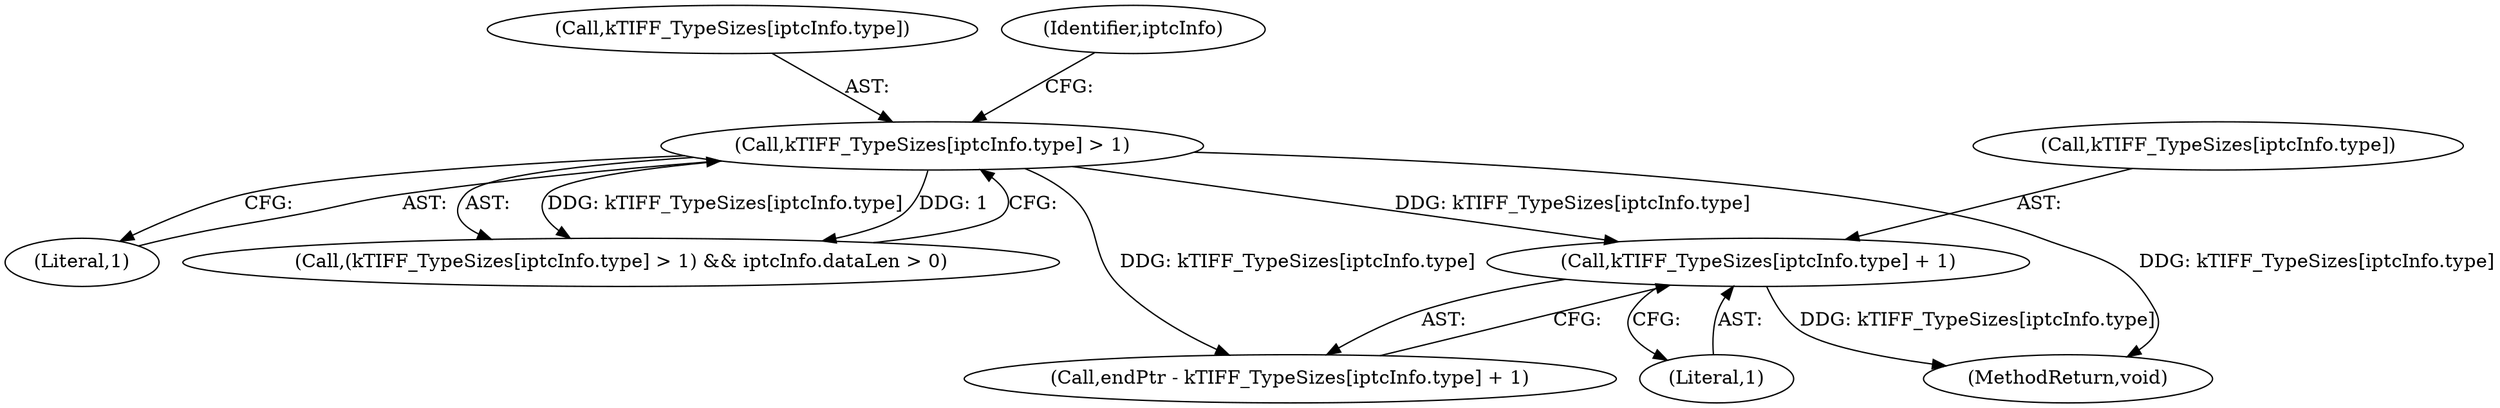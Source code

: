 digraph "0_exempi_e163667a06a9b656a047b0ec660b871f29a83c9f@array" {
"1000318" [label="(Call,kTIFF_TypeSizes[iptcInfo.type] + 1)"];
"1000286" [label="(Call,kTIFF_TypeSizes[iptcInfo.type] > 1)"];
"1000440" [label="(MethodReturn,void)"];
"1000287" [label="(Call,kTIFF_TypeSizes[iptcInfo.type])"];
"1000318" [label="(Call,kTIFF_TypeSizes[iptcInfo.type] + 1)"];
"1000316" [label="(Call,endPtr - kTIFF_TypeSizes[iptcInfo.type] + 1)"];
"1000295" [label="(Identifier,iptcInfo)"];
"1000286" [label="(Call,kTIFF_TypeSizes[iptcInfo.type] > 1)"];
"1000292" [label="(Literal,1)"];
"1000285" [label="(Call,(kTIFF_TypeSizes[iptcInfo.type] > 1) && iptcInfo.dataLen > 0)"];
"1000324" [label="(Literal,1)"];
"1000319" [label="(Call,kTIFF_TypeSizes[iptcInfo.type])"];
"1000318" -> "1000316"  [label="AST: "];
"1000318" -> "1000324"  [label="CFG: "];
"1000319" -> "1000318"  [label="AST: "];
"1000324" -> "1000318"  [label="AST: "];
"1000316" -> "1000318"  [label="CFG: "];
"1000318" -> "1000440"  [label="DDG: kTIFF_TypeSizes[iptcInfo.type]"];
"1000286" -> "1000318"  [label="DDG: kTIFF_TypeSizes[iptcInfo.type]"];
"1000286" -> "1000285"  [label="AST: "];
"1000286" -> "1000292"  [label="CFG: "];
"1000287" -> "1000286"  [label="AST: "];
"1000292" -> "1000286"  [label="AST: "];
"1000295" -> "1000286"  [label="CFG: "];
"1000285" -> "1000286"  [label="CFG: "];
"1000286" -> "1000440"  [label="DDG: kTIFF_TypeSizes[iptcInfo.type]"];
"1000286" -> "1000285"  [label="DDG: kTIFF_TypeSizes[iptcInfo.type]"];
"1000286" -> "1000285"  [label="DDG: 1"];
"1000286" -> "1000316"  [label="DDG: kTIFF_TypeSizes[iptcInfo.type]"];
}
